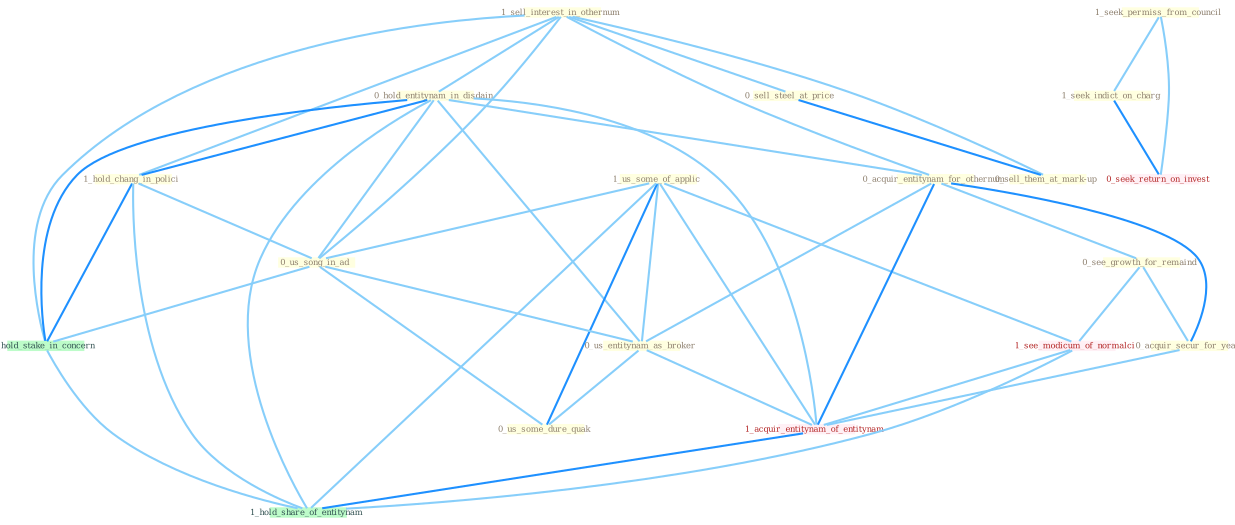 Graph G{ 
    node
    [shape=polygon,style=filled,width=.5,height=.06,color="#BDFCC9",fixedsize=true,fontsize=4,
    fontcolor="#2f4f4f"];
    {node
    [color="#ffffe0", fontcolor="#8b7d6b"] "1_sell_interest_in_othernum " "0_hold_entitynam_in_disdain " "1_us_some_of_applic " "1_hold_chang_in_polici " "0_acquir_entitynam_for_othernum " "0_see_growth_for_remaind " "0_us_song_in_ad " "0_us_entitynam_as_broker " "1_seek_permiss_from_council " "0_us_some_dure_quak " "0_sell_steel_at_price " "1_seek_indict_on_charg " "0_acquir_secur_for_year " "0_sell_them_at_mark-up "}
{node [color="#fff0f5", fontcolor="#b22222"] "0_seek_return_on_invest " "1_see_modicum_of_normalci " "1_acquir_entitynam_of_entitynam "}
edge [color="#B0E2FF"];

	"1_sell_interest_in_othernum " -- "0_hold_entitynam_in_disdain " [w="1", color="#87cefa" ];
	"1_sell_interest_in_othernum " -- "1_hold_chang_in_polici " [w="1", color="#87cefa" ];
	"1_sell_interest_in_othernum " -- "0_acquir_entitynam_for_othernum " [w="1", color="#87cefa" ];
	"1_sell_interest_in_othernum " -- "0_us_song_in_ad " [w="1", color="#87cefa" ];
	"1_sell_interest_in_othernum " -- "0_sell_steel_at_price " [w="1", color="#87cefa" ];
	"1_sell_interest_in_othernum " -- "0_sell_them_at_mark-up " [w="1", color="#87cefa" ];
	"1_sell_interest_in_othernum " -- "1_hold_stake_in_concern " [w="1", color="#87cefa" ];
	"0_hold_entitynam_in_disdain " -- "1_hold_chang_in_polici " [w="2", color="#1e90ff" , len=0.8];
	"0_hold_entitynam_in_disdain " -- "0_acquir_entitynam_for_othernum " [w="1", color="#87cefa" ];
	"0_hold_entitynam_in_disdain " -- "0_us_song_in_ad " [w="1", color="#87cefa" ];
	"0_hold_entitynam_in_disdain " -- "0_us_entitynam_as_broker " [w="1", color="#87cefa" ];
	"0_hold_entitynam_in_disdain " -- "1_hold_stake_in_concern " [w="2", color="#1e90ff" , len=0.8];
	"0_hold_entitynam_in_disdain " -- "1_acquir_entitynam_of_entitynam " [w="1", color="#87cefa" ];
	"0_hold_entitynam_in_disdain " -- "1_hold_share_of_entitynam " [w="1", color="#87cefa" ];
	"1_us_some_of_applic " -- "0_us_song_in_ad " [w="1", color="#87cefa" ];
	"1_us_some_of_applic " -- "0_us_entitynam_as_broker " [w="1", color="#87cefa" ];
	"1_us_some_of_applic " -- "0_us_some_dure_quak " [w="2", color="#1e90ff" , len=0.8];
	"1_us_some_of_applic " -- "1_see_modicum_of_normalci " [w="1", color="#87cefa" ];
	"1_us_some_of_applic " -- "1_acquir_entitynam_of_entitynam " [w="1", color="#87cefa" ];
	"1_us_some_of_applic " -- "1_hold_share_of_entitynam " [w="1", color="#87cefa" ];
	"1_hold_chang_in_polici " -- "0_us_song_in_ad " [w="1", color="#87cefa" ];
	"1_hold_chang_in_polici " -- "1_hold_stake_in_concern " [w="2", color="#1e90ff" , len=0.8];
	"1_hold_chang_in_polici " -- "1_hold_share_of_entitynam " [w="1", color="#87cefa" ];
	"0_acquir_entitynam_for_othernum " -- "0_see_growth_for_remaind " [w="1", color="#87cefa" ];
	"0_acquir_entitynam_for_othernum " -- "0_us_entitynam_as_broker " [w="1", color="#87cefa" ];
	"0_acquir_entitynam_for_othernum " -- "0_acquir_secur_for_year " [w="2", color="#1e90ff" , len=0.8];
	"0_acquir_entitynam_for_othernum " -- "1_acquir_entitynam_of_entitynam " [w="2", color="#1e90ff" , len=0.8];
	"0_see_growth_for_remaind " -- "0_acquir_secur_for_year " [w="1", color="#87cefa" ];
	"0_see_growth_for_remaind " -- "1_see_modicum_of_normalci " [w="1", color="#87cefa" ];
	"0_us_song_in_ad " -- "0_us_entitynam_as_broker " [w="1", color="#87cefa" ];
	"0_us_song_in_ad " -- "0_us_some_dure_quak " [w="1", color="#87cefa" ];
	"0_us_song_in_ad " -- "1_hold_stake_in_concern " [w="1", color="#87cefa" ];
	"0_us_entitynam_as_broker " -- "0_us_some_dure_quak " [w="1", color="#87cefa" ];
	"0_us_entitynam_as_broker " -- "1_acquir_entitynam_of_entitynam " [w="1", color="#87cefa" ];
	"1_seek_permiss_from_council " -- "1_seek_indict_on_charg " [w="1", color="#87cefa" ];
	"1_seek_permiss_from_council " -- "0_seek_return_on_invest " [w="1", color="#87cefa" ];
	"0_sell_steel_at_price " -- "0_sell_them_at_mark-up " [w="2", color="#1e90ff" , len=0.8];
	"1_seek_indict_on_charg " -- "0_seek_return_on_invest " [w="2", color="#1e90ff" , len=0.8];
	"0_acquir_secur_for_year " -- "1_acquir_entitynam_of_entitynam " [w="1", color="#87cefa" ];
	"1_hold_stake_in_concern " -- "1_hold_share_of_entitynam " [w="1", color="#87cefa" ];
	"1_see_modicum_of_normalci " -- "1_acquir_entitynam_of_entitynam " [w="1", color="#87cefa" ];
	"1_see_modicum_of_normalci " -- "1_hold_share_of_entitynam " [w="1", color="#87cefa" ];
	"1_acquir_entitynam_of_entitynam " -- "1_hold_share_of_entitynam " [w="2", color="#1e90ff" , len=0.8];
}
